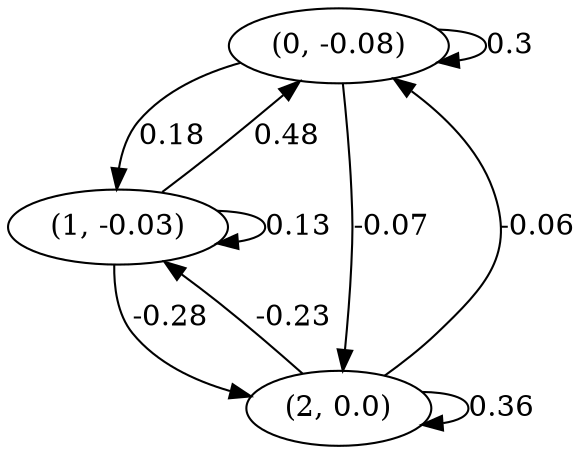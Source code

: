 digraph {
    0 [ label = "(0, -0.08)" ]
    1 [ label = "(1, -0.03)" ]
    2 [ label = "(2, 0.0)" ]
    0 -> 0 [ label = "0.3" ]
    1 -> 1 [ label = "0.13" ]
    2 -> 2 [ label = "0.36" ]
    1 -> 0 [ label = "0.48" ]
    2 -> 0 [ label = "-0.06" ]
    0 -> 1 [ label = "0.18" ]
    2 -> 1 [ label = "-0.23" ]
    0 -> 2 [ label = "-0.07" ]
    1 -> 2 [ label = "-0.28" ]
}

